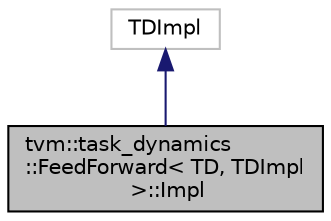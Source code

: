 digraph "tvm::task_dynamics::FeedForward&lt; TD, TDImpl &gt;::Impl"
{
 // LATEX_PDF_SIZE
  edge [fontname="Helvetica",fontsize="10",labelfontname="Helvetica",labelfontsize="10"];
  node [fontname="Helvetica",fontsize="10",shape=record];
  Node1 [label="tvm::task_dynamics\l::FeedForward\< TD, TDImpl\l \>::Impl",height=0.2,width=0.4,color="black", fillcolor="grey75", style="filled", fontcolor="black",tooltip=" "];
  Node2 -> Node1 [dir="back",color="midnightblue",fontsize="10",style="solid",fontname="Helvetica"];
  Node2 [label="TDImpl",height=0.2,width=0.4,color="grey75", fillcolor="white", style="filled",tooltip=" "];
}
